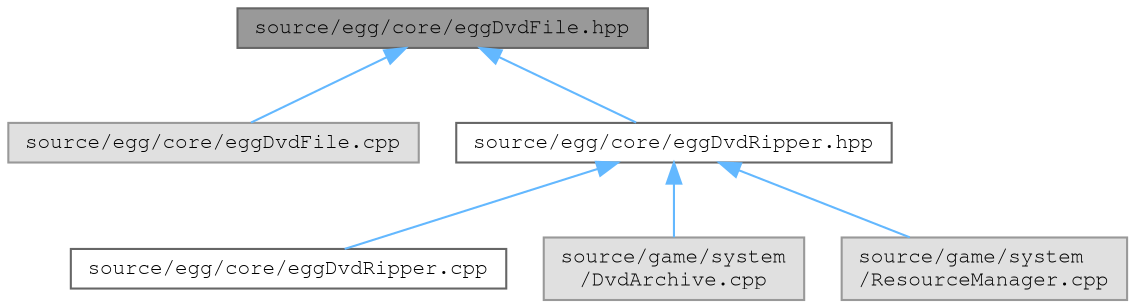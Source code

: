 digraph "source/egg/core/eggDvdFile.hpp"
{
 // LATEX_PDF_SIZE
  bgcolor="transparent";
  edge [fontname=FreeMono,fontsize=10,labelfontname=FreeMono,labelfontsize=10];
  node [fontname=FreeMono,fontsize=10,shape=box,height=0.2,width=0.4];
  Node1 [label="source/egg/core/eggDvdFile.hpp",height=0.2,width=0.4,color="gray40", fillcolor="grey60", style="filled", fontcolor="black",tooltip="Implementation of File for files on the DVD (read-only)."];
  Node1 -> Node2 [dir="back",color="steelblue1",style="solid"];
  Node2 [label="source/egg/core/eggDvdFile.cpp",height=0.2,width=0.4,color="grey60", fillcolor="#E0E0E0", style="filled",tooltip=" "];
  Node1 -> Node3 [dir="back",color="steelblue1",style="solid"];
  Node3 [label="source/egg/core/eggDvdRipper.hpp",height=0.2,width=0.4,color="grey40", fillcolor="white", style="filled",URL="$egg_dvd_ripper_8hpp.html",tooltip="Headers for the EGG DVD ripper."];
  Node3 -> Node4 [dir="back",color="steelblue1",style="solid"];
  Node4 [label="source/egg/core/eggDvdRipper.cpp",height=0.2,width=0.4,color="grey40", fillcolor="white", style="filled",URL="$egg_dvd_ripper_8cpp.html",tooltip="Implementations for the EGG DVD ripper."];
  Node3 -> Node5 [dir="back",color="steelblue1",style="solid"];
  Node5 [label="source/game/system\l/DvdArchive.cpp",height=0.2,width=0.4,color="grey60", fillcolor="#E0E0E0", style="filled",tooltip=" "];
  Node3 -> Node6 [dir="back",color="steelblue1",style="solid"];
  Node6 [label="source/game/system\l/ResourceManager.cpp",height=0.2,width=0.4,color="grey60", fillcolor="#E0E0E0", style="filled",tooltip=" "];
}
